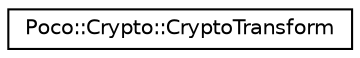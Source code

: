 digraph "Graphical Class Hierarchy"
{
 // LATEX_PDF_SIZE
  edge [fontname="Helvetica",fontsize="10",labelfontname="Helvetica",labelfontsize="10"];
  node [fontname="Helvetica",fontsize="10",shape=record];
  rankdir="LR";
  Node0 [label="Poco::Crypto::CryptoTransform",height=0.2,width=0.4,color="black", fillcolor="white", style="filled",URL="$classPoco_1_1Crypto_1_1CryptoTransform.html",tooltip=" "];
}
